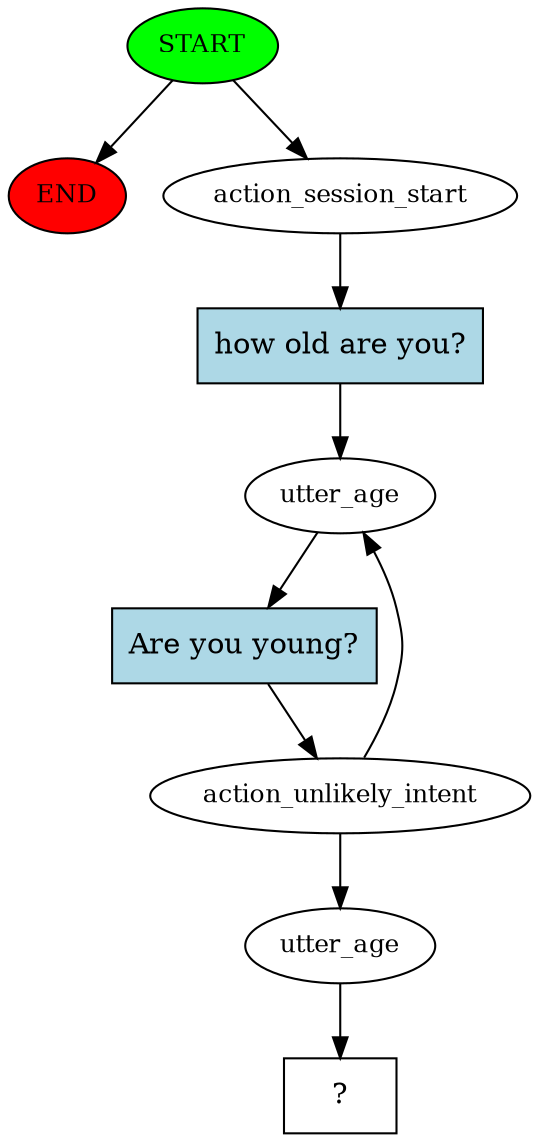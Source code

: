 digraph  {
0 [class="start active", fillcolor=green, fontsize=12, label=START, style=filled];
"-1" [class=end, fillcolor=red, fontsize=12, label=END, style=filled];
1 [class=active, fontsize=12, label=action_session_start];
2 [class=active, fontsize=12, label=utter_age];
3 [class=active, fontsize=12, label=action_unlikely_intent];
6 [class=active, fontsize=12, label=utter_age];
7 [class="intent dashed active", label="  ?  ", shape=rect];
8 [class="intent active", fillcolor=lightblue, label="how old are you?", shape=rect, style=filled];
9 [class="intent active", fillcolor=lightblue, label="Are you young?", shape=rect, style=filled];
0 -> "-1"  [class="", key=NONE, label=""];
0 -> 1  [class=active, key=NONE, label=""];
1 -> 8  [class=active, key=0];
2 -> 9  [class=active, key=0];
3 -> 2  [class=active, key=NONE, label=""];
3 -> 6  [class=active, key=NONE, label=""];
6 -> 7  [class=active, key=NONE, label=""];
8 -> 2  [class=active, key=0];
9 -> 3  [class=active, key=0];
}
